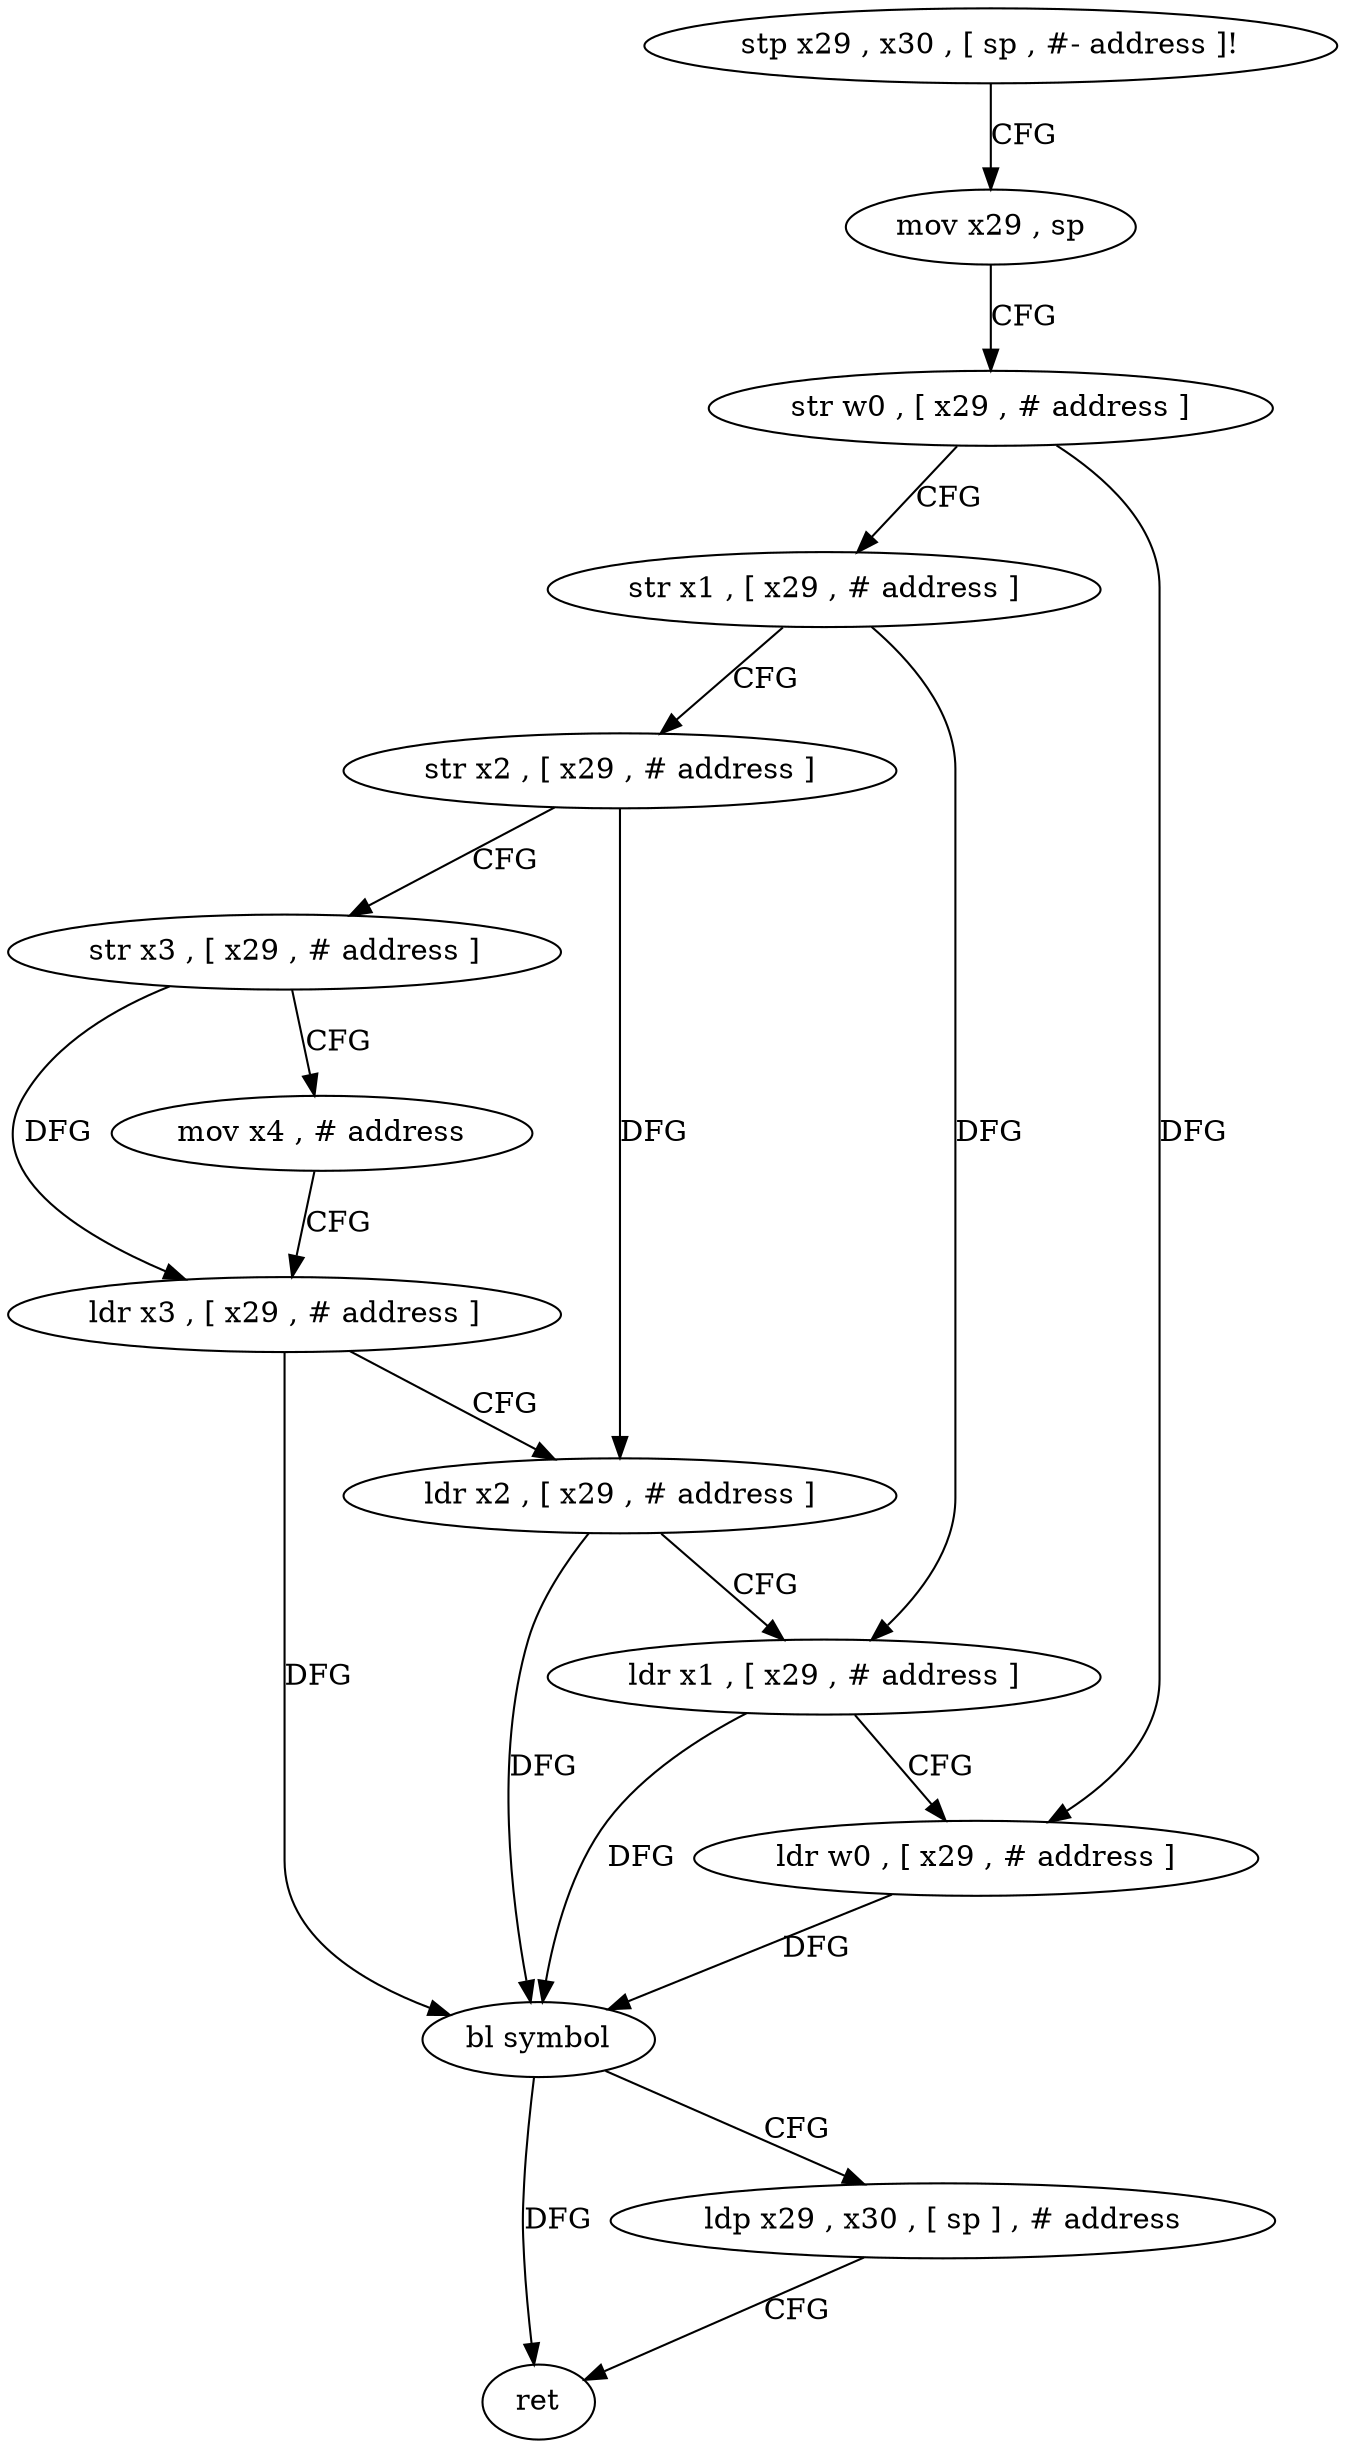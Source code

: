 digraph "func" {
"4381932" [label = "stp x29 , x30 , [ sp , #- address ]!" ]
"4381936" [label = "mov x29 , sp" ]
"4381940" [label = "str w0 , [ x29 , # address ]" ]
"4381944" [label = "str x1 , [ x29 , # address ]" ]
"4381948" [label = "str x2 , [ x29 , # address ]" ]
"4381952" [label = "str x3 , [ x29 , # address ]" ]
"4381956" [label = "mov x4 , # address" ]
"4381960" [label = "ldr x3 , [ x29 , # address ]" ]
"4381964" [label = "ldr x2 , [ x29 , # address ]" ]
"4381968" [label = "ldr x1 , [ x29 , # address ]" ]
"4381972" [label = "ldr w0 , [ x29 , # address ]" ]
"4381976" [label = "bl symbol" ]
"4381980" [label = "ldp x29 , x30 , [ sp ] , # address" ]
"4381984" [label = "ret" ]
"4381932" -> "4381936" [ label = "CFG" ]
"4381936" -> "4381940" [ label = "CFG" ]
"4381940" -> "4381944" [ label = "CFG" ]
"4381940" -> "4381972" [ label = "DFG" ]
"4381944" -> "4381948" [ label = "CFG" ]
"4381944" -> "4381968" [ label = "DFG" ]
"4381948" -> "4381952" [ label = "CFG" ]
"4381948" -> "4381964" [ label = "DFG" ]
"4381952" -> "4381956" [ label = "CFG" ]
"4381952" -> "4381960" [ label = "DFG" ]
"4381956" -> "4381960" [ label = "CFG" ]
"4381960" -> "4381964" [ label = "CFG" ]
"4381960" -> "4381976" [ label = "DFG" ]
"4381964" -> "4381968" [ label = "CFG" ]
"4381964" -> "4381976" [ label = "DFG" ]
"4381968" -> "4381972" [ label = "CFG" ]
"4381968" -> "4381976" [ label = "DFG" ]
"4381972" -> "4381976" [ label = "DFG" ]
"4381976" -> "4381980" [ label = "CFG" ]
"4381976" -> "4381984" [ label = "DFG" ]
"4381980" -> "4381984" [ label = "CFG" ]
}
